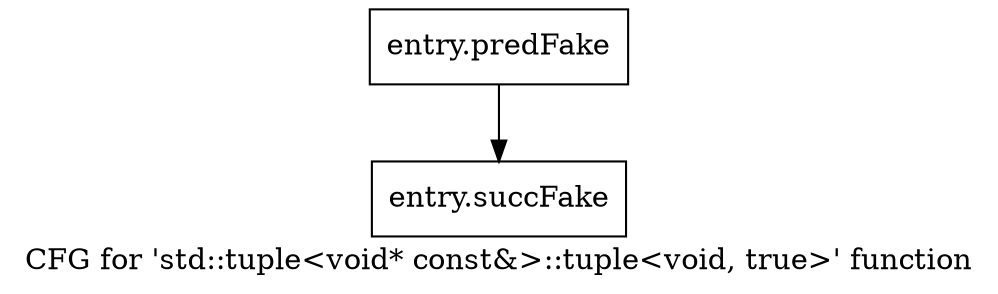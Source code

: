 digraph "CFG for 'std::tuple\<void* const&\>::tuple\<void, true\>' function" {
	label="CFG for 'std::tuple\<void* const&\>::tuple\<void, true\>' function";

	Node0x41f3690 [shape=record,filename="",linenumber="",label="{entry.predFake}"];
	Node0x41f3690 -> Node0x41bba70[ callList="" memoryops="" filename="/tools/Xilinx/Vitis_HLS/2022.1/tps/lnx64/gcc-8.3.0/lib/gcc/x86_64-pc-linux-gnu/8.3.0/../../../../include/c++/8.3.0/tuple" execusionnum="6"];
	Node0x41bba70 [shape=record,filename="/tools/Xilinx/Vitis_HLS/2022.1/tps/lnx64/gcc-8.3.0/lib/gcc/x86_64-pc-linux-gnu/8.3.0/../../../../include/c++/8.3.0/tuple",linenumber="609",label="{entry.succFake}"];
}
